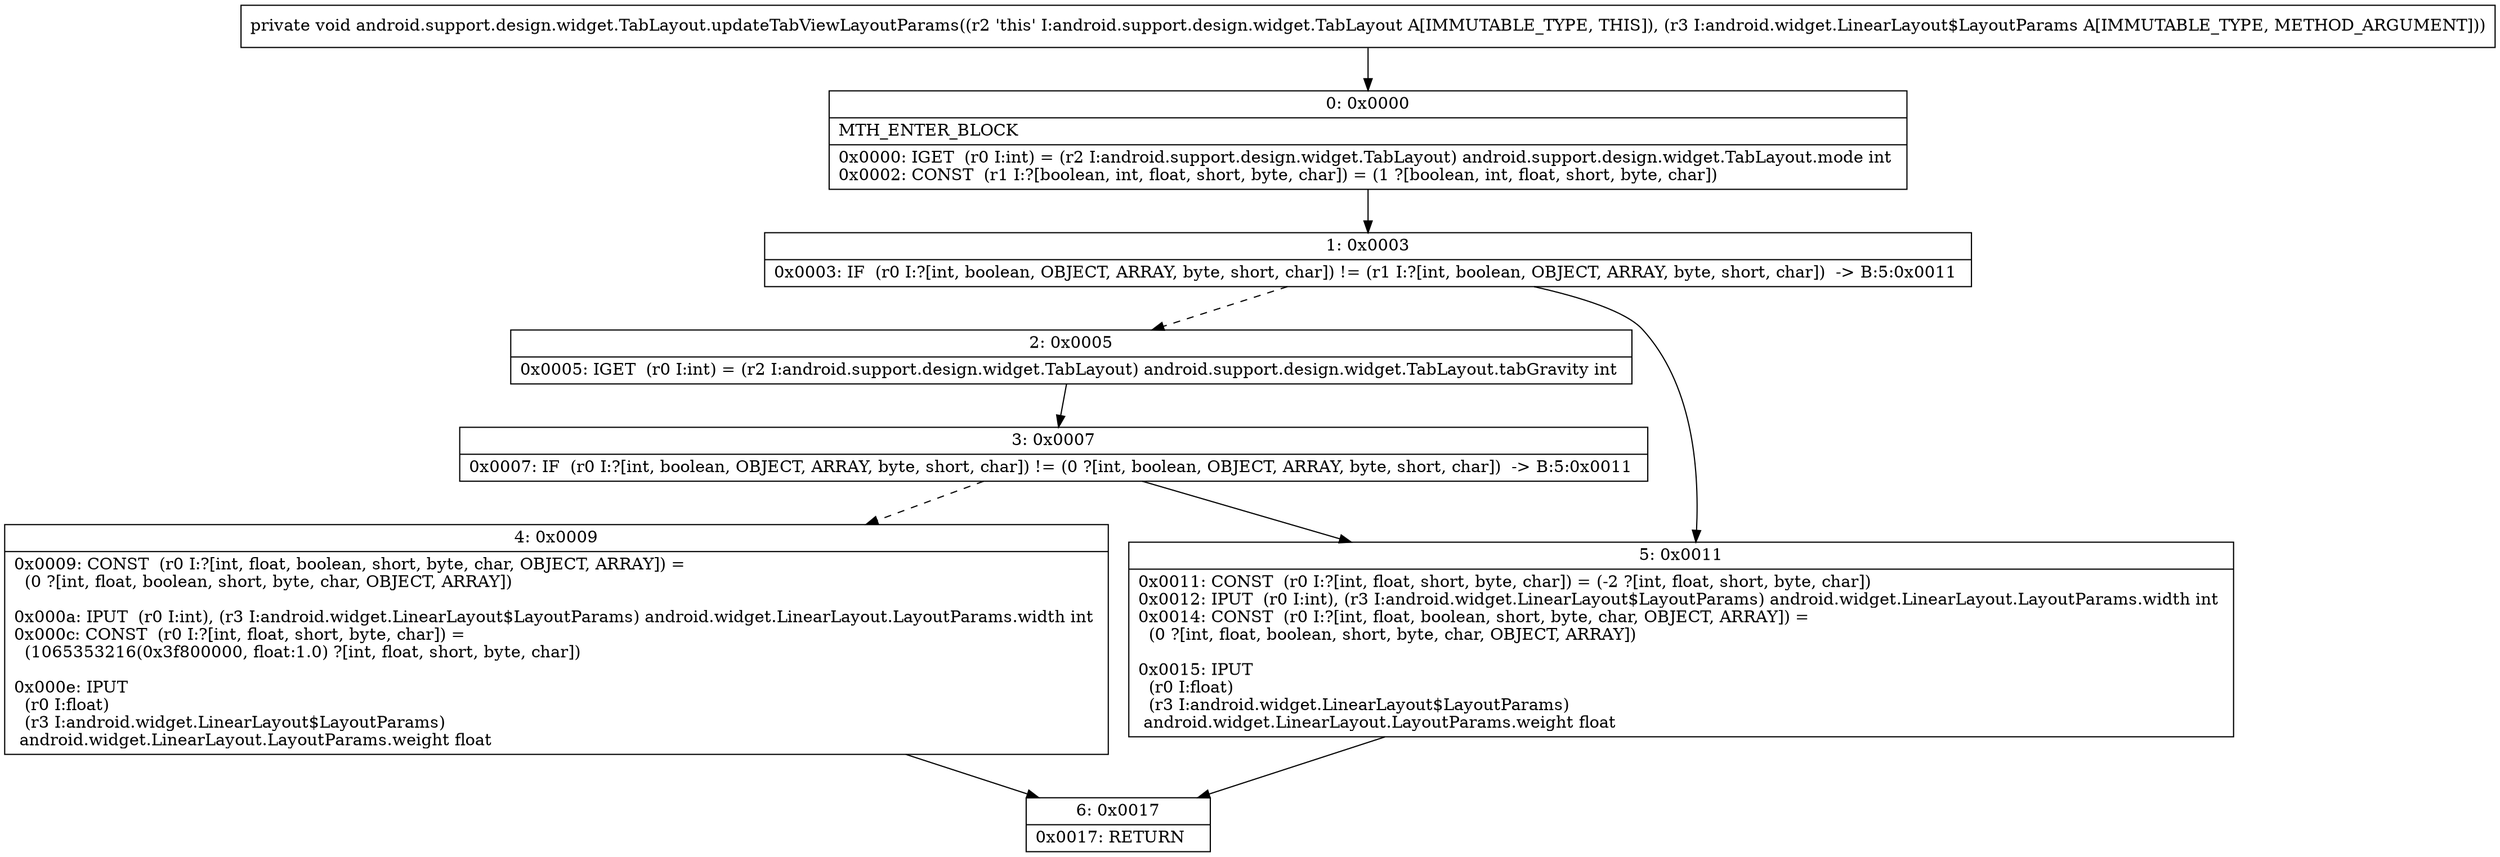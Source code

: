 digraph "CFG forandroid.support.design.widget.TabLayout.updateTabViewLayoutParams(Landroid\/widget\/LinearLayout$LayoutParams;)V" {
Node_0 [shape=record,label="{0\:\ 0x0000|MTH_ENTER_BLOCK\l|0x0000: IGET  (r0 I:int) = (r2 I:android.support.design.widget.TabLayout) android.support.design.widget.TabLayout.mode int \l0x0002: CONST  (r1 I:?[boolean, int, float, short, byte, char]) = (1 ?[boolean, int, float, short, byte, char]) \l}"];
Node_1 [shape=record,label="{1\:\ 0x0003|0x0003: IF  (r0 I:?[int, boolean, OBJECT, ARRAY, byte, short, char]) != (r1 I:?[int, boolean, OBJECT, ARRAY, byte, short, char])  \-\> B:5:0x0011 \l}"];
Node_2 [shape=record,label="{2\:\ 0x0005|0x0005: IGET  (r0 I:int) = (r2 I:android.support.design.widget.TabLayout) android.support.design.widget.TabLayout.tabGravity int \l}"];
Node_3 [shape=record,label="{3\:\ 0x0007|0x0007: IF  (r0 I:?[int, boolean, OBJECT, ARRAY, byte, short, char]) != (0 ?[int, boolean, OBJECT, ARRAY, byte, short, char])  \-\> B:5:0x0011 \l}"];
Node_4 [shape=record,label="{4\:\ 0x0009|0x0009: CONST  (r0 I:?[int, float, boolean, short, byte, char, OBJECT, ARRAY]) = \l  (0 ?[int, float, boolean, short, byte, char, OBJECT, ARRAY])\l \l0x000a: IPUT  (r0 I:int), (r3 I:android.widget.LinearLayout$LayoutParams) android.widget.LinearLayout.LayoutParams.width int \l0x000c: CONST  (r0 I:?[int, float, short, byte, char]) = \l  (1065353216(0x3f800000, float:1.0) ?[int, float, short, byte, char])\l \l0x000e: IPUT  \l  (r0 I:float)\l  (r3 I:android.widget.LinearLayout$LayoutParams)\l android.widget.LinearLayout.LayoutParams.weight float \l}"];
Node_5 [shape=record,label="{5\:\ 0x0011|0x0011: CONST  (r0 I:?[int, float, short, byte, char]) = (\-2 ?[int, float, short, byte, char]) \l0x0012: IPUT  (r0 I:int), (r3 I:android.widget.LinearLayout$LayoutParams) android.widget.LinearLayout.LayoutParams.width int \l0x0014: CONST  (r0 I:?[int, float, boolean, short, byte, char, OBJECT, ARRAY]) = \l  (0 ?[int, float, boolean, short, byte, char, OBJECT, ARRAY])\l \l0x0015: IPUT  \l  (r0 I:float)\l  (r3 I:android.widget.LinearLayout$LayoutParams)\l android.widget.LinearLayout.LayoutParams.weight float \l}"];
Node_6 [shape=record,label="{6\:\ 0x0017|0x0017: RETURN   \l}"];
MethodNode[shape=record,label="{private void android.support.design.widget.TabLayout.updateTabViewLayoutParams((r2 'this' I:android.support.design.widget.TabLayout A[IMMUTABLE_TYPE, THIS]), (r3 I:android.widget.LinearLayout$LayoutParams A[IMMUTABLE_TYPE, METHOD_ARGUMENT])) }"];
MethodNode -> Node_0;
Node_0 -> Node_1;
Node_1 -> Node_2[style=dashed];
Node_1 -> Node_5;
Node_2 -> Node_3;
Node_3 -> Node_4[style=dashed];
Node_3 -> Node_5;
Node_4 -> Node_6;
Node_5 -> Node_6;
}

